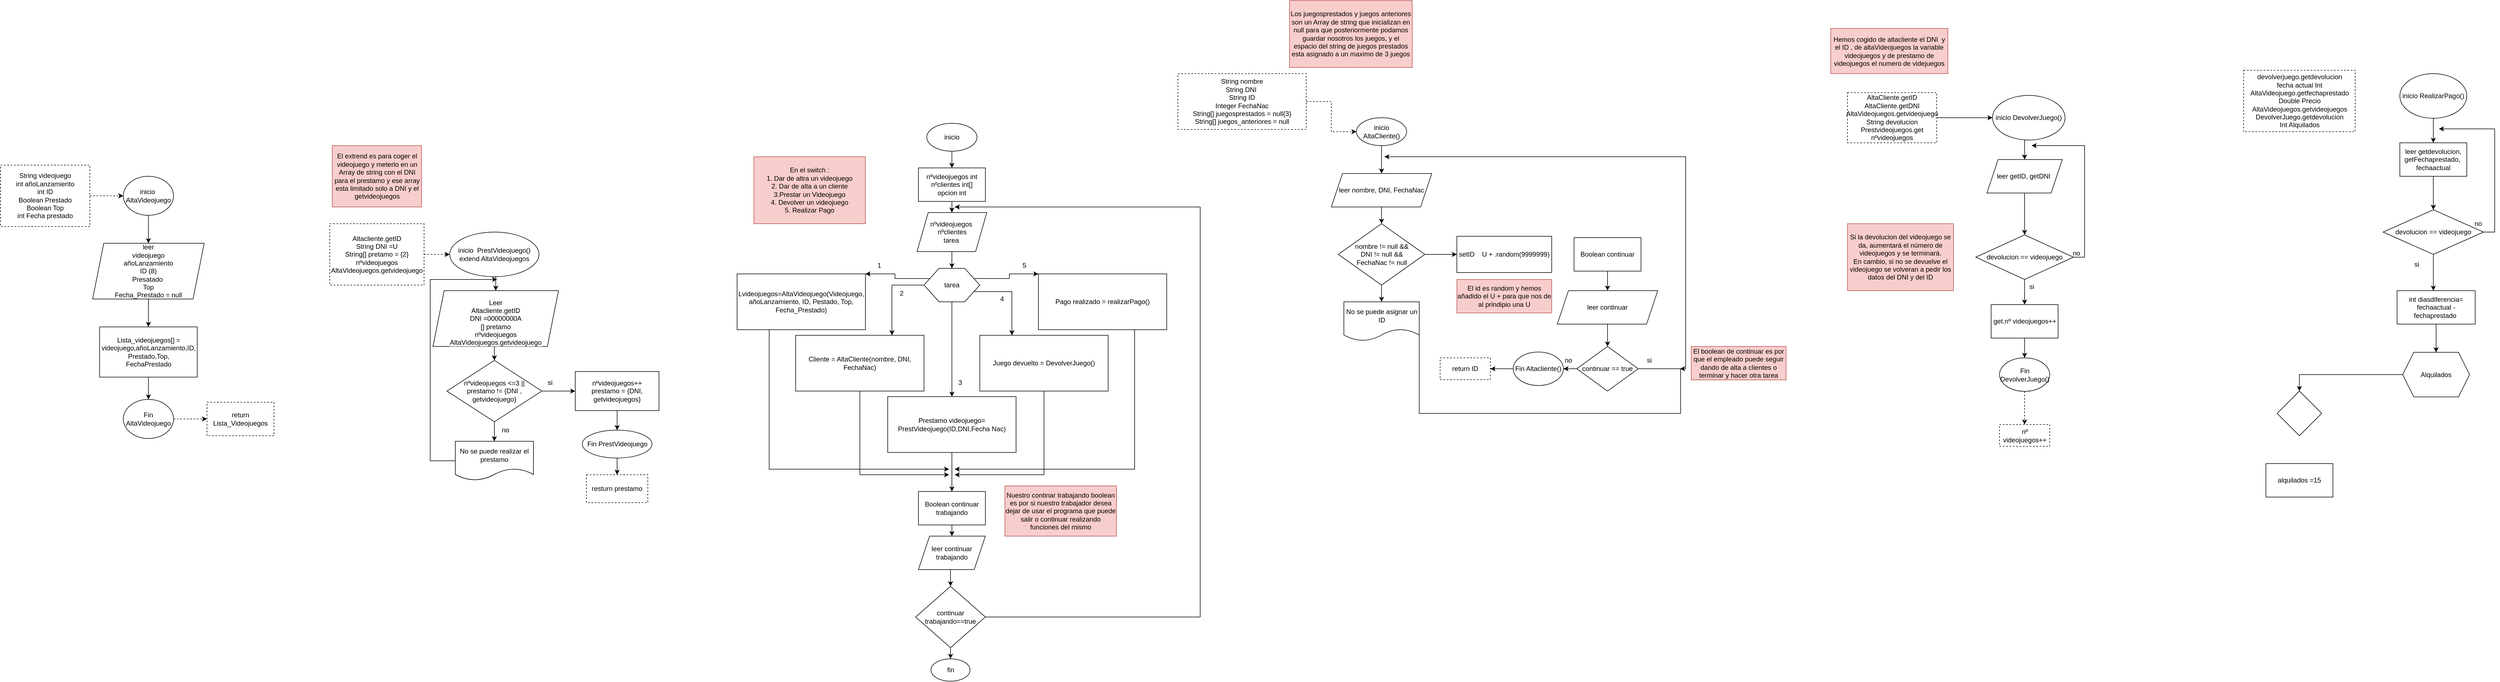 <mxfile version="23.1.0" type="google">
  <diagram name="Página-1" id="rv8WAfZSFGv_sjd6eGLy">
    <mxGraphModel dx="3020" dy="1889" grid="1" gridSize="10" guides="1" tooltips="1" connect="1" arrows="1" fold="1" page="1" pageScale="1" pageWidth="827" pageHeight="1169" math="0" shadow="0">
      <root>
        <mxCell id="0" />
        <mxCell id="1" parent="0" />
        <mxCell id="Q9kYeEHOk0aEM44CPw2g-7" style="edgeStyle=orthogonalEdgeStyle;rounded=0;orthogonalLoop=1;jettySize=auto;html=1;exitX=0.5;exitY=1;exitDx=0;exitDy=0;entryX=0.5;entryY=0;entryDx=0;entryDy=0;" parent="1" source="Q9kYeEHOk0aEM44CPw2g-1" target="Q9kYeEHOk0aEM44CPw2g-2" edge="1">
          <mxGeometry relative="1" as="geometry" />
        </mxCell>
        <mxCell id="Q9kYeEHOk0aEM44CPw2g-1" value="inicio" style="ellipse;whiteSpace=wrap;html=1;" parent="1" vertex="1">
          <mxGeometry x="190" y="110" width="90" height="50" as="geometry" />
        </mxCell>
        <mxCell id="Q9kYeEHOk0aEM44CPw2g-5" style="edgeStyle=orthogonalEdgeStyle;rounded=0;orthogonalLoop=1;jettySize=auto;html=1;exitX=0.5;exitY=1;exitDx=0;exitDy=0;entryX=0.5;entryY=0;entryDx=0;entryDy=0;" parent="1" source="Q9kYeEHOk0aEM44CPw2g-2" target="Q9kYeEHOk0aEM44CPw2g-4" edge="1">
          <mxGeometry relative="1" as="geometry" />
        </mxCell>
        <mxCell id="Q9kYeEHOk0aEM44CPw2g-2" value="nºvideojuegos int&lt;br&gt;nºclientes int[]&lt;br&gt;opcion int" style="rounded=0;whiteSpace=wrap;html=1;" parent="1" vertex="1">
          <mxGeometry x="175" y="190" width="120" height="60" as="geometry" />
        </mxCell>
        <mxCell id="Q9kYeEHOk0aEM44CPw2g-30" style="edgeStyle=orthogonalEdgeStyle;rounded=0;orthogonalLoop=1;jettySize=auto;html=1;exitX=0;exitY=0.5;exitDx=0;exitDy=0;entryX=0.75;entryY=0;entryDx=0;entryDy=0;" parent="1" source="Q9kYeEHOk0aEM44CPw2g-3" target="Q9kYeEHOk0aEM44CPw2g-29" edge="1">
          <mxGeometry relative="1" as="geometry" />
        </mxCell>
        <mxCell id="Q9kYeEHOk0aEM44CPw2g-33" style="edgeStyle=orthogonalEdgeStyle;rounded=0;orthogonalLoop=1;jettySize=auto;html=1;exitX=0.5;exitY=1;exitDx=0;exitDy=0;entryX=0.5;entryY=0;entryDx=0;entryDy=0;" parent="1" source="Q9kYeEHOk0aEM44CPw2g-3" target="Q9kYeEHOk0aEM44CPw2g-32" edge="1">
          <mxGeometry relative="1" as="geometry" />
        </mxCell>
        <mxCell id="Q9kYeEHOk0aEM44CPw2g-37" style="edgeStyle=orthogonalEdgeStyle;rounded=0;orthogonalLoop=1;jettySize=auto;html=1;exitX=0;exitY=0.25;exitDx=0;exitDy=0;entryX=1;entryY=0;entryDx=0;entryDy=0;" parent="1" source="Q9kYeEHOk0aEM44CPw2g-3" target="Q9kYeEHOk0aEM44CPw2g-12" edge="1">
          <mxGeometry relative="1" as="geometry">
            <Array as="points">
              <mxPoint x="133" y="388" />
              <mxPoint x="133" y="380" />
            </Array>
          </mxGeometry>
        </mxCell>
        <mxCell id="Q9kYeEHOk0aEM44CPw2g-39" style="edgeStyle=orthogonalEdgeStyle;rounded=0;orthogonalLoop=1;jettySize=auto;html=1;exitX=1;exitY=0.75;exitDx=0;exitDy=0;entryX=0.25;entryY=0;entryDx=0;entryDy=0;" parent="1" source="Q9kYeEHOk0aEM44CPw2g-3" target="Q9kYeEHOk0aEM44CPw2g-35" edge="1">
          <mxGeometry relative="1" as="geometry">
            <Array as="points">
              <mxPoint x="343" y="412" />
            </Array>
          </mxGeometry>
        </mxCell>
        <mxCell id="Q9kYeEHOk0aEM44CPw2g-41" style="edgeStyle=orthogonalEdgeStyle;rounded=0;orthogonalLoop=1;jettySize=auto;html=1;exitX=1;exitY=0.25;exitDx=0;exitDy=0;entryX=0;entryY=0;entryDx=0;entryDy=0;" parent="1" source="Q9kYeEHOk0aEM44CPw2g-3" target="Q9kYeEHOk0aEM44CPw2g-36" edge="1">
          <mxGeometry relative="1" as="geometry">
            <Array as="points">
              <mxPoint x="338" y="388" />
              <mxPoint x="338" y="380" />
            </Array>
          </mxGeometry>
        </mxCell>
        <mxCell id="Q9kYeEHOk0aEM44CPw2g-3" value="" style="verticalLabelPosition=bottom;verticalAlign=top;html=1;shape=hexagon;perimeter=hexagonPerimeter2;arcSize=6;size=0.27;" parent="1" vertex="1">
          <mxGeometry x="185" y="370" width="100" height="60" as="geometry" />
        </mxCell>
        <mxCell id="Q9kYeEHOk0aEM44CPw2g-6" style="edgeStyle=orthogonalEdgeStyle;rounded=0;orthogonalLoop=1;jettySize=auto;html=1;exitX=0.5;exitY=1;exitDx=0;exitDy=0;entryX=0.5;entryY=0;entryDx=0;entryDy=0;" parent="1" source="Q9kYeEHOk0aEM44CPw2g-4" target="Q9kYeEHOk0aEM44CPw2g-3" edge="1">
          <mxGeometry relative="1" as="geometry" />
        </mxCell>
        <mxCell id="Q9kYeEHOk0aEM44CPw2g-4" value="nºvideojuegos&amp;nbsp;&lt;br style=&quot;border-color: var(--border-color);&quot;&gt;nºclientes &lt;br&gt;tarea&amp;nbsp;" style="shape=parallelogram;perimeter=parallelogramPerimeter;whiteSpace=wrap;html=1;fixedSize=1;" parent="1" vertex="1">
          <mxGeometry x="172.5" y="270" width="125" height="70" as="geometry" />
        </mxCell>
        <mxCell id="Q9kYeEHOk0aEM44CPw2g-8" value="tarea" style="text;html=1;strokeColor=none;fillColor=none;align=center;verticalAlign=middle;whiteSpace=wrap;rounded=0;" parent="1" vertex="1">
          <mxGeometry x="205" y="385" width="60" height="30" as="geometry" />
        </mxCell>
        <mxCell id="Q9kYeEHOk0aEM44CPw2g-15" style="edgeStyle=orthogonalEdgeStyle;rounded=0;orthogonalLoop=1;jettySize=auto;html=1;exitX=1;exitY=0.5;exitDx=0;exitDy=0;entryX=0;entryY=0.5;entryDx=0;entryDy=0;dashed=1;" parent="1" source="Q9kYeEHOk0aEM44CPw2g-11" target="Q9kYeEHOk0aEM44CPw2g-14" edge="1">
          <mxGeometry relative="1" as="geometry" />
        </mxCell>
        <mxCell id="Q9kYeEHOk0aEM44CPw2g-11" value="String videojuego&lt;br&gt;int añoLanzamiento&lt;br&gt;int ID&lt;br&gt;Boolean Prestado&lt;br&gt;Boolean Top&lt;br&gt;int Fecha prestado" style="rounded=0;whiteSpace=wrap;html=1;dashed=1;" parent="1" vertex="1">
          <mxGeometry x="-1470" y="185" width="160" height="110" as="geometry" />
        </mxCell>
        <mxCell id="8OJCh3ywdO_D0KM6nXeU-64" style="edgeStyle=orthogonalEdgeStyle;rounded=0;orthogonalLoop=1;jettySize=auto;html=1;exitX=0.25;exitY=1;exitDx=0;exitDy=0;" edge="1" parent="1" source="Q9kYeEHOk0aEM44CPw2g-12">
          <mxGeometry relative="1" as="geometry">
            <mxPoint x="230" y="730" as="targetPoint" />
            <Array as="points">
              <mxPoint x="-92" y="730" />
            </Array>
          </mxGeometry>
        </mxCell>
        <mxCell id="Q9kYeEHOk0aEM44CPw2g-12" value="Lvideojuegos=AltaVideojuego(Videojuego, añoLanzamiento, ID, Pestado, Top, Fecha_Prestado)" style="rounded=0;whiteSpace=wrap;html=1;" parent="1" vertex="1">
          <mxGeometry x="-150" y="380" width="230" height="100" as="geometry" />
        </mxCell>
        <mxCell id="Q9kYeEHOk0aEM44CPw2g-17" style="edgeStyle=orthogonalEdgeStyle;rounded=0;orthogonalLoop=1;jettySize=auto;html=1;exitX=0.5;exitY=1;exitDx=0;exitDy=0;entryX=0.5;entryY=0;entryDx=0;entryDy=0;" parent="1" source="Q9kYeEHOk0aEM44CPw2g-14" target="Q9kYeEHOk0aEM44CPw2g-16" edge="1">
          <mxGeometry relative="1" as="geometry" />
        </mxCell>
        <mxCell id="Q9kYeEHOk0aEM44CPw2g-14" value="inicio&amp;nbsp; AltaVideojuego" style="ellipse;whiteSpace=wrap;html=1;" parent="1" vertex="1">
          <mxGeometry x="-1250" y="205" width="90" height="70" as="geometry" />
        </mxCell>
        <mxCell id="Q9kYeEHOk0aEM44CPw2g-24" style="edgeStyle=orthogonalEdgeStyle;rounded=0;orthogonalLoop=1;jettySize=auto;html=1;exitX=0.5;exitY=1;exitDx=0;exitDy=0;entryX=0.5;entryY=0;entryDx=0;entryDy=0;" parent="1" source="Q9kYeEHOk0aEM44CPw2g-16" target="Q9kYeEHOk0aEM44CPw2g-23" edge="1">
          <mxGeometry relative="1" as="geometry" />
        </mxCell>
        <mxCell id="Q9kYeEHOk0aEM44CPw2g-16" value="leer&lt;br&gt;videojuego&lt;br style=&quot;border-color: var(--border-color);&quot;&gt;añoLanzamiento&lt;br style=&quot;border-color: var(--border-color);&quot;&gt;ID (8)&lt;br style=&quot;border-color: var(--border-color);&quot;&gt;Presatado&amp;nbsp;&lt;br style=&quot;border-color: var(--border-color);&quot;&gt;Top&lt;br&gt;Fecha_Prestado = null" style="shape=parallelogram;perimeter=parallelogramPerimeter;whiteSpace=wrap;html=1;fixedSize=1;" parent="1" vertex="1">
          <mxGeometry x="-1305" y="325" width="200" height="100" as="geometry" />
        </mxCell>
        <mxCell id="Q9kYeEHOk0aEM44CPw2g-18" value="1" style="text;html=1;strokeColor=none;fillColor=none;align=center;verticalAlign=middle;whiteSpace=wrap;rounded=0;" parent="1" vertex="1">
          <mxGeometry x="90" y="350" width="30" height="30" as="geometry" />
        </mxCell>
        <mxCell id="Q9kYeEHOk0aEM44CPw2g-19" value="En el switch :&lt;br&gt;1. Dar de altra un videojuego&lt;br&gt;2. Dar de alta a un cliente&lt;br&gt;3.Prestar un Videojuego&lt;br&gt;4. Devolver un videojuego&lt;br&gt;5. Realizar Pago" style="text;html=1;strokeColor=#b85450;fillColor=#f8cecc;align=center;verticalAlign=middle;whiteSpace=wrap;rounded=0;" parent="1" vertex="1">
          <mxGeometry x="-120" y="170" width="200" height="120" as="geometry" />
        </mxCell>
        <mxCell id="Q9kYeEHOk0aEM44CPw2g-27" style="edgeStyle=orthogonalEdgeStyle;rounded=0;orthogonalLoop=1;jettySize=auto;html=1;exitX=0.5;exitY=1;exitDx=0;exitDy=0;entryX=0.5;entryY=0;entryDx=0;entryDy=0;" parent="1" source="Q9kYeEHOk0aEM44CPw2g-23" target="Q9kYeEHOk0aEM44CPw2g-26" edge="1">
          <mxGeometry relative="1" as="geometry" />
        </mxCell>
        <mxCell id="Q9kYeEHOk0aEM44CPw2g-23" value="Lista_videojuegos[] = videojuego,añoLanzamiento,ID,&lt;br&gt;Prestado,Top,&lt;br&gt;FechaPrestado" style="rounded=0;whiteSpace=wrap;html=1;" parent="1" vertex="1">
          <mxGeometry x="-1292.5" y="475" width="175" height="90" as="geometry" />
        </mxCell>
        <mxCell id="Q9kYeEHOk0aEM44CPw2g-25" value="return Lista_Videojuegos" style="rounded=0;whiteSpace=wrap;html=1;dashed=1;" parent="1" vertex="1">
          <mxGeometry x="-1100" y="610" width="120" height="60" as="geometry" />
        </mxCell>
        <mxCell id="Q9kYeEHOk0aEM44CPw2g-28" style="edgeStyle=orthogonalEdgeStyle;rounded=0;orthogonalLoop=1;jettySize=auto;html=1;exitX=1;exitY=0.5;exitDx=0;exitDy=0;entryX=0;entryY=0.5;entryDx=0;entryDy=0;dashed=1;" parent="1" source="Q9kYeEHOk0aEM44CPw2g-26" target="Q9kYeEHOk0aEM44CPw2g-25" edge="1">
          <mxGeometry relative="1" as="geometry" />
        </mxCell>
        <mxCell id="Q9kYeEHOk0aEM44CPw2g-26" value="Fin AltaVideojuego" style="ellipse;whiteSpace=wrap;html=1;" parent="1" vertex="1">
          <mxGeometry x="-1250" y="605" width="90" height="70" as="geometry" />
        </mxCell>
        <mxCell id="8OJCh3ywdO_D0KM6nXeU-63" style="edgeStyle=orthogonalEdgeStyle;rounded=0;orthogonalLoop=1;jettySize=auto;html=1;exitX=0.5;exitY=1;exitDx=0;exitDy=0;" edge="1" parent="1" source="Q9kYeEHOk0aEM44CPw2g-29">
          <mxGeometry relative="1" as="geometry">
            <mxPoint x="230" y="740" as="targetPoint" />
            <Array as="points">
              <mxPoint x="70" y="740" />
            </Array>
          </mxGeometry>
        </mxCell>
        <mxCell id="Q9kYeEHOk0aEM44CPw2g-29" value="Cliente = AltaCliente(nombre, DNI, FechaNac)" style="rounded=0;whiteSpace=wrap;html=1;" parent="1" vertex="1">
          <mxGeometry x="-45" y="490" width="230" height="100" as="geometry" />
        </mxCell>
        <mxCell id="Q9kYeEHOk0aEM44CPw2g-31" value="2" style="text;html=1;strokeColor=none;fillColor=none;align=center;verticalAlign=middle;whiteSpace=wrap;rounded=0;" parent="1" vertex="1">
          <mxGeometry x="130" y="400" width="30" height="30" as="geometry" />
        </mxCell>
        <mxCell id="8OJCh3ywdO_D0KM6nXeU-60" style="edgeStyle=orthogonalEdgeStyle;rounded=0;orthogonalLoop=1;jettySize=auto;html=1;exitX=0.5;exitY=1;exitDx=0;exitDy=0;entryX=0.5;entryY=0;entryDx=0;entryDy=0;" edge="1" parent="1" source="Q9kYeEHOk0aEM44CPw2g-32" target="8OJCh3ywdO_D0KM6nXeU-55">
          <mxGeometry relative="1" as="geometry" />
        </mxCell>
        <mxCell id="Q9kYeEHOk0aEM44CPw2g-32" value="Prestamo videojuego= PrestVideojuego(ID,DNI,Fecha Nac)" style="rounded=0;whiteSpace=wrap;html=1;" parent="1" vertex="1">
          <mxGeometry x="120" y="600" width="230" height="100" as="geometry" />
        </mxCell>
        <mxCell id="Q9kYeEHOk0aEM44CPw2g-34" value="3" style="text;html=1;strokeColor=none;fillColor=none;align=center;verticalAlign=middle;whiteSpace=wrap;rounded=0;" parent="1" vertex="1">
          <mxGeometry x="235" y="560" width="30" height="30" as="geometry" />
        </mxCell>
        <mxCell id="8OJCh3ywdO_D0KM6nXeU-66" style="edgeStyle=orthogonalEdgeStyle;rounded=0;orthogonalLoop=1;jettySize=auto;html=1;exitX=0.5;exitY=1;exitDx=0;exitDy=0;" edge="1" parent="1" source="Q9kYeEHOk0aEM44CPw2g-35">
          <mxGeometry relative="1" as="geometry">
            <mxPoint x="240" y="740" as="targetPoint" />
            <Array as="points">
              <mxPoint x="400" y="740" />
            </Array>
          </mxGeometry>
        </mxCell>
        <mxCell id="Q9kYeEHOk0aEM44CPw2g-35" value="Juego devuelto = DevolverJuego()" style="rounded=0;whiteSpace=wrap;html=1;" parent="1" vertex="1">
          <mxGeometry x="285" y="490" width="230" height="100" as="geometry" />
        </mxCell>
        <mxCell id="8OJCh3ywdO_D0KM6nXeU-65" style="edgeStyle=orthogonalEdgeStyle;rounded=0;orthogonalLoop=1;jettySize=auto;html=1;exitX=0.75;exitY=1;exitDx=0;exitDy=0;" edge="1" parent="1" source="Q9kYeEHOk0aEM44CPw2g-36">
          <mxGeometry relative="1" as="geometry">
            <mxPoint x="240" y="730" as="targetPoint" />
            <Array as="points">
              <mxPoint x="562" y="730" />
            </Array>
          </mxGeometry>
        </mxCell>
        <mxCell id="Q9kYeEHOk0aEM44CPw2g-36" value="Pago realizado = realizarPago()" style="rounded=0;whiteSpace=wrap;html=1;" parent="1" vertex="1">
          <mxGeometry x="390" y="380" width="230" height="100" as="geometry" />
        </mxCell>
        <mxCell id="Q9kYeEHOk0aEM44CPw2g-42" value="4" style="text;html=1;strokeColor=none;fillColor=none;align=center;verticalAlign=middle;whiteSpace=wrap;rounded=0;" parent="1" vertex="1">
          <mxGeometry x="310" y="410" width="30" height="30" as="geometry" />
        </mxCell>
        <mxCell id="Q9kYeEHOk0aEM44CPw2g-43" value="5" style="text;html=1;strokeColor=none;fillColor=none;align=center;verticalAlign=middle;whiteSpace=wrap;rounded=0;" parent="1" vertex="1">
          <mxGeometry x="350" y="350" width="30" height="30" as="geometry" />
        </mxCell>
        <mxCell id="vpwi1bl_1gbj8UZYAB11-1" style="edgeStyle=orthogonalEdgeStyle;rounded=0;orthogonalLoop=1;jettySize=auto;html=1;exitX=0.5;exitY=1;exitDx=0;exitDy=0;" edge="1" parent="1" source="Q9kYeEHOk0aEM44CPw2g-44" target="IwrYOwvylSbVF4R02wjg-7">
          <mxGeometry relative="1" as="geometry" />
        </mxCell>
        <mxCell id="Q9kYeEHOk0aEM44CPw2g-44" value="inicio&lt;br&gt;AltaCliente()" style="ellipse;whiteSpace=wrap;html=1;strokeColor=default;" parent="1" vertex="1">
          <mxGeometry x="960" y="100" width="90" height="50" as="geometry" />
        </mxCell>
        <mxCell id="Q9kYeEHOk0aEM44CPw2g-48" style="edgeStyle=orthogonalEdgeStyle;rounded=0;orthogonalLoop=1;jettySize=auto;html=1;exitX=1;exitY=0.5;exitDx=0;exitDy=0;entryX=0;entryY=0.5;entryDx=0;entryDy=0;dashed=1;" parent="1" source="Q9kYeEHOk0aEM44CPw2g-45" target="Q9kYeEHOk0aEM44CPw2g-44" edge="1">
          <mxGeometry relative="1" as="geometry" />
        </mxCell>
        <mxCell id="Q9kYeEHOk0aEM44CPw2g-45" value="String nombre&lt;br&gt;String DNI&amp;nbsp;&lt;br&gt;String ID&lt;br&gt;Integer FechaNac&lt;br&gt;String[] juegosprestados = null{3}&lt;br&gt;String[] juegos_anteriores = null" style="rounded=0;whiteSpace=wrap;html=1;dashed=1;" vertex="1" parent="1">
          <mxGeometry x="640" y="21" width="230" height="100" as="geometry" />
        </mxCell>
        <mxCell id="IwrYOwvylSbVF4R02wjg-6" style="edgeStyle=orthogonalEdgeStyle;rounded=0;orthogonalLoop=1;jettySize=auto;html=1;exitX=0.25;exitY=1;exitDx=0;exitDy=0;entryX=0.5;entryY=0;entryDx=0;entryDy=0;" parent="1" source="IwrYOwvylSbVF4R02wjg-7" edge="1">
          <mxGeometry relative="1" as="geometry">
            <Array as="points">
              <mxPoint x="1010" y="230" />
              <mxPoint x="1010" y="280" />
              <mxPoint x="870" y="280" />
            </Array>
          </mxGeometry>
        </mxCell>
        <mxCell id="8OJCh3ywdO_D0KM6nXeU-18" style="edgeStyle=orthogonalEdgeStyle;rounded=0;orthogonalLoop=1;jettySize=auto;html=1;exitX=0.5;exitY=1;exitDx=0;exitDy=0;entryX=0.5;entryY=0;entryDx=0;entryDy=0;" edge="1" parent="1" source="IwrYOwvylSbVF4R02wjg-7" target="8OJCh3ywdO_D0KM6nXeU-17">
          <mxGeometry relative="1" as="geometry" />
        </mxCell>
        <mxCell id="IwrYOwvylSbVF4R02wjg-7" value="leer nombre, DNI, FechaNac" style="shape=parallelogram;perimeter=parallelogramPerimeter;whiteSpace=wrap;html=1;fixedSize=1;" parent="1" vertex="1">
          <mxGeometry x="915" y="200" width="180" height="60" as="geometry" />
        </mxCell>
        <mxCell id="8OJCh3ywdO_D0KM6nXeU-13" style="edgeStyle=orthogonalEdgeStyle;rounded=0;orthogonalLoop=1;jettySize=auto;html=1;exitX=0.5;exitY=1;exitDx=0;exitDy=0;entryX=0.5;entryY=0;entryDx=0;entryDy=0;" edge="1" parent="1" source="8OJCh3ywdO_D0KM6nXeU-1" target="8OJCh3ywdO_D0KM6nXeU-11">
          <mxGeometry relative="1" as="geometry" />
        </mxCell>
        <mxCell id="8OJCh3ywdO_D0KM6nXeU-1" value="inicio&amp;nbsp; PrestVideojuego()&lt;br&gt;extend AltaVideojuegos" style="ellipse;whiteSpace=wrap;html=1;" vertex="1" parent="1">
          <mxGeometry x="-665" y="305" width="160" height="80" as="geometry" />
        </mxCell>
        <mxCell id="8OJCh3ywdO_D0KM6nXeU-3" style="edgeStyle=orthogonalEdgeStyle;rounded=0;orthogonalLoop=1;jettySize=auto;html=1;exitX=1;exitY=0.5;exitDx=0;exitDy=0;entryX=0;entryY=0.5;entryDx=0;entryDy=0;dashed=1;" edge="1" parent="1" source="8OJCh3ywdO_D0KM6nXeU-2" target="8OJCh3ywdO_D0KM6nXeU-1">
          <mxGeometry relative="1" as="geometry" />
        </mxCell>
        <mxCell id="8OJCh3ywdO_D0KM6nXeU-2" value="Altacliente.getID&lt;br&gt;String DNI =U&lt;br&gt;String[] pretamo = {2}&lt;br&gt;nºvideojuegos&lt;br&gt;AltaVideojuegos.getvideojuego" style="rounded=0;whiteSpace=wrap;html=1;dashed=1;" vertex="1" parent="1">
          <mxGeometry x="-880" y="290" width="169" height="110" as="geometry" />
        </mxCell>
        <mxCell id="8OJCh3ywdO_D0KM6nXeU-7" style="edgeStyle=orthogonalEdgeStyle;rounded=0;orthogonalLoop=1;jettySize=auto;html=1;exitX=1;exitY=0.5;exitDx=0;exitDy=0;entryX=0;entryY=0.5;entryDx=0;entryDy=0;" edge="1" parent="1" source="8OJCh3ywdO_D0KM6nXeU-4" target="8OJCh3ywdO_D0KM6nXeU-6">
          <mxGeometry relative="1" as="geometry" />
        </mxCell>
        <mxCell id="8OJCh3ywdO_D0KM6nXeU-9" style="edgeStyle=orthogonalEdgeStyle;rounded=0;orthogonalLoop=1;jettySize=auto;html=1;exitX=0.5;exitY=1;exitDx=0;exitDy=0;entryX=0.5;entryY=0;entryDx=0;entryDy=0;" edge="1" parent="1" source="8OJCh3ywdO_D0KM6nXeU-4" target="8OJCh3ywdO_D0KM6nXeU-8">
          <mxGeometry relative="1" as="geometry" />
        </mxCell>
        <mxCell id="8OJCh3ywdO_D0KM6nXeU-4" value="nºvideojuegos &amp;lt;=3 ||&lt;br&gt;prestamo != {DNI , getvideojuego}" style="rhombus;whiteSpace=wrap;html=1;" vertex="1" parent="1">
          <mxGeometry x="-670" y="535" width="170" height="110" as="geometry" />
        </mxCell>
        <mxCell id="8OJCh3ywdO_D0KM6nXeU-43" style="edgeStyle=orthogonalEdgeStyle;rounded=0;orthogonalLoop=1;jettySize=auto;html=1;exitX=0.5;exitY=1;exitDx=0;exitDy=0;entryX=0.5;entryY=0;entryDx=0;entryDy=0;" edge="1" parent="1" source="8OJCh3ywdO_D0KM6nXeU-6" target="8OJCh3ywdO_D0KM6nXeU-16">
          <mxGeometry relative="1" as="geometry" />
        </mxCell>
        <mxCell id="8OJCh3ywdO_D0KM6nXeU-6" value="nºvideojuegos++&lt;br&gt;prestamo = {DNI, getvideojuegos}" style="rounded=0;whiteSpace=wrap;html=1;" vertex="1" parent="1">
          <mxGeometry x="-440" y="555" width="150" height="70" as="geometry" />
        </mxCell>
        <mxCell id="8OJCh3ywdO_D0KM6nXeU-44" style="edgeStyle=orthogonalEdgeStyle;rounded=0;orthogonalLoop=1;jettySize=auto;html=1;exitX=0;exitY=0.5;exitDx=0;exitDy=0;" edge="1" parent="1" source="8OJCh3ywdO_D0KM6nXeU-8">
          <mxGeometry relative="1" as="geometry">
            <mxPoint x="-580" y="390" as="targetPoint" />
            <Array as="points">
              <mxPoint x="-700" y="715" />
              <mxPoint x="-700" y="390" />
            </Array>
          </mxGeometry>
        </mxCell>
        <mxCell id="8OJCh3ywdO_D0KM6nXeU-8" value="No se puede realizar el prestamo" style="shape=document;whiteSpace=wrap;html=1;boundedLbl=1;" vertex="1" parent="1">
          <mxGeometry x="-655" y="680" width="140" height="70" as="geometry" />
        </mxCell>
        <mxCell id="8OJCh3ywdO_D0KM6nXeU-14" style="edgeStyle=orthogonalEdgeStyle;rounded=0;orthogonalLoop=1;jettySize=auto;html=1;exitX=0.5;exitY=1;exitDx=0;exitDy=0;entryX=0.5;entryY=0;entryDx=0;entryDy=0;" edge="1" parent="1" source="8OJCh3ywdO_D0KM6nXeU-11" target="8OJCh3ywdO_D0KM6nXeU-4">
          <mxGeometry relative="1" as="geometry" />
        </mxCell>
        <mxCell id="8OJCh3ywdO_D0KM6nXeU-11" value="&lt;br&gt;&lt;span style=&quot;color: rgb(0, 0, 0); font-family: Helvetica; font-size: 12px; font-style: normal; font-variant-ligatures: normal; font-variant-caps: normal; font-weight: 400; letter-spacing: normal; orphans: 2; text-align: center; text-indent: 0px; text-transform: none; widows: 2; word-spacing: 0px; -webkit-text-stroke-width: 0px; background-color: rgb(251, 251, 251); text-decoration-thickness: initial; text-decoration-style: initial; text-decoration-color: initial; float: none; display: inline !important;&quot;&gt;Leer&lt;br&gt;Altacliente.getID&lt;/span&gt;&lt;br style=&quot;border-color: var(--border-color); color: rgb(0, 0, 0); font-family: Helvetica; font-size: 12px; font-style: normal; font-variant-ligatures: normal; font-variant-caps: normal; font-weight: 400; letter-spacing: normal; orphans: 2; text-align: center; text-indent: 0px; text-transform: none; widows: 2; word-spacing: 0px; -webkit-text-stroke-width: 0px; background-color: rgb(251, 251, 251); text-decoration-thickness: initial; text-decoration-style: initial; text-decoration-color: initial;&quot;&gt;&lt;span style=&quot;color: rgb(0, 0, 0); font-family: Helvetica; font-size: 12px; font-style: normal; font-variant-ligatures: normal; font-variant-caps: normal; font-weight: 400; letter-spacing: normal; orphans: 2; text-align: center; text-indent: 0px; text-transform: none; widows: 2; word-spacing: 0px; -webkit-text-stroke-width: 0px; background-color: rgb(251, 251, 251); text-decoration-thickness: initial; text-decoration-style: initial; text-decoration-color: initial; float: none; display: inline !important;&quot;&gt;DNI =00000000A&lt;/span&gt;&lt;br style=&quot;border-color: var(--border-color); color: rgb(0, 0, 0); font-family: Helvetica; font-size: 12px; font-style: normal; font-variant-ligatures: normal; font-variant-caps: normal; font-weight: 400; letter-spacing: normal; orphans: 2; text-align: center; text-indent: 0px; text-transform: none; widows: 2; word-spacing: 0px; -webkit-text-stroke-width: 0px; background-color: rgb(251, 251, 251); text-decoration-thickness: initial; text-decoration-style: initial; text-decoration-color: initial;&quot;&gt;&lt;span style=&quot;color: rgb(0, 0, 0); font-family: Helvetica; font-size: 12px; font-style: normal; font-variant-ligatures: normal; font-variant-caps: normal; font-weight: 400; letter-spacing: normal; orphans: 2; text-align: center; text-indent: 0px; text-transform: none; widows: 2; word-spacing: 0px; -webkit-text-stroke-width: 0px; background-color: rgb(251, 251, 251); text-decoration-thickness: initial; text-decoration-style: initial; text-decoration-color: initial; float: none; display: inline !important;&quot;&gt;[] pretamo&lt;/span&gt;&lt;br style=&quot;border-color: var(--border-color); color: rgb(0, 0, 0); font-family: Helvetica; font-size: 12px; font-style: normal; font-variant-ligatures: normal; font-variant-caps: normal; font-weight: 400; letter-spacing: normal; orphans: 2; text-align: center; text-indent: 0px; text-transform: none; widows: 2; word-spacing: 0px; -webkit-text-stroke-width: 0px; background-color: rgb(251, 251, 251); text-decoration-thickness: initial; text-decoration-style: initial; text-decoration-color: initial;&quot;&gt;&lt;span style=&quot;color: rgb(0, 0, 0); font-family: Helvetica; font-size: 12px; font-style: normal; font-variant-ligatures: normal; font-variant-caps: normal; font-weight: 400; letter-spacing: normal; orphans: 2; text-align: center; text-indent: 0px; text-transform: none; widows: 2; word-spacing: 0px; -webkit-text-stroke-width: 0px; background-color: rgb(251, 251, 251); text-decoration-thickness: initial; text-decoration-style: initial; text-decoration-color: initial; float: none; display: inline !important;&quot;&gt;nºvideojuegos&lt;/span&gt;&lt;br style=&quot;border-color: var(--border-color); color: rgb(0, 0, 0); font-family: Helvetica; font-size: 12px; font-style: normal; font-variant-ligatures: normal; font-variant-caps: normal; font-weight: 400; letter-spacing: normal; orphans: 2; text-align: center; text-indent: 0px; text-transform: none; widows: 2; word-spacing: 0px; -webkit-text-stroke-width: 0px; background-color: rgb(251, 251, 251); text-decoration-thickness: initial; text-decoration-style: initial; text-decoration-color: initial;&quot;&gt;&lt;span style=&quot;color: rgb(0, 0, 0); font-family: Helvetica; font-size: 12px; font-style: normal; font-variant-ligatures: normal; font-variant-caps: normal; font-weight: 400; letter-spacing: normal; orphans: 2; text-align: center; text-indent: 0px; text-transform: none; widows: 2; word-spacing: 0px; -webkit-text-stroke-width: 0px; background-color: rgb(251, 251, 251); text-decoration-thickness: initial; text-decoration-style: initial; text-decoration-color: initial; float: none; display: inline !important;&quot;&gt;AltaVideojuegos.getvideojuego&lt;/span&gt;" style="shape=parallelogram;perimeter=parallelogramPerimeter;whiteSpace=wrap;html=1;fixedSize=1;" vertex="1" parent="1">
          <mxGeometry x="-695" y="410" width="225" height="100" as="geometry" />
        </mxCell>
        <mxCell id="8OJCh3ywdO_D0KM6nXeU-15" value="El extrend es para coger el videojuego y meterlo en un Array de string con el DNI para el prestamo y ese array esta limitado solo a DNI y el getvideojuegos" style="text;html=1;strokeColor=#b85450;fillColor=#f8cecc;align=center;verticalAlign=middle;whiteSpace=wrap;rounded=0;" vertex="1" parent="1">
          <mxGeometry x="-875.5" y="150" width="160" height="110" as="geometry" />
        </mxCell>
        <mxCell id="8OJCh3ywdO_D0KM6nXeU-46" style="edgeStyle=orthogonalEdgeStyle;rounded=0;orthogonalLoop=1;jettySize=auto;html=1;exitX=0.5;exitY=1;exitDx=0;exitDy=0;entryX=0.5;entryY=0;entryDx=0;entryDy=0;" edge="1" parent="1" source="8OJCh3ywdO_D0KM6nXeU-16" target="8OJCh3ywdO_D0KM6nXeU-45">
          <mxGeometry relative="1" as="geometry" />
        </mxCell>
        <mxCell id="8OJCh3ywdO_D0KM6nXeU-16" value="Fin PrestVideojuego" style="ellipse;whiteSpace=wrap;html=1;" vertex="1" parent="1">
          <mxGeometry x="-427.5" y="660" width="125" height="50" as="geometry" />
        </mxCell>
        <mxCell id="8OJCh3ywdO_D0KM6nXeU-21" style="edgeStyle=orthogonalEdgeStyle;rounded=0;orthogonalLoop=1;jettySize=auto;html=1;exitX=1;exitY=0.5;exitDx=0;exitDy=0;entryX=0;entryY=0.5;entryDx=0;entryDy=0;" edge="1" parent="1" source="8OJCh3ywdO_D0KM6nXeU-17" target="8OJCh3ywdO_D0KM6nXeU-19">
          <mxGeometry relative="1" as="geometry" />
        </mxCell>
        <mxCell id="8OJCh3ywdO_D0KM6nXeU-24" style="edgeStyle=orthogonalEdgeStyle;rounded=0;orthogonalLoop=1;jettySize=auto;html=1;exitX=0.5;exitY=1;exitDx=0;exitDy=0;entryX=0.5;entryY=0;entryDx=0;entryDy=0;" edge="1" parent="1" source="8OJCh3ywdO_D0KM6nXeU-17" target="8OJCh3ywdO_D0KM6nXeU-23">
          <mxGeometry relative="1" as="geometry" />
        </mxCell>
        <mxCell id="8OJCh3ywdO_D0KM6nXeU-17" value="nombre != null &amp;amp;&amp;amp; &lt;br&gt;DNI != null &amp;amp;&amp;amp; &lt;br&gt;FechaNac != null" style="rhombus;whiteSpace=wrap;html=1;" vertex="1" parent="1">
          <mxGeometry x="927.5" y="290" width="155" height="110" as="geometry" />
        </mxCell>
        <mxCell id="8OJCh3ywdO_D0KM6nXeU-19" value="setID&amp;nbsp; &amp;nbsp; U + .random(9999999)" style="rounded=0;whiteSpace=wrap;html=1;" vertex="1" parent="1">
          <mxGeometry x="1140" y="312.5" width="170" height="65" as="geometry" />
        </mxCell>
        <mxCell id="8OJCh3ywdO_D0KM6nXeU-20" value="El id es random y hemos añadido el U + para que nos de al prindipio una U" style="text;html=1;strokeColor=#b85450;fillColor=#f8cecc;align=center;verticalAlign=middle;whiteSpace=wrap;rounded=0;" vertex="1" parent="1">
          <mxGeometry x="1140" y="390" width="170" height="60" as="geometry" />
        </mxCell>
        <mxCell id="8OJCh3ywdO_D0KM6nXeU-40" style="edgeStyle=orthogonalEdgeStyle;rounded=0;orthogonalLoop=1;jettySize=auto;html=1;exitX=1;exitY=0.75;exitDx=0;exitDy=0;" edge="1" parent="1" source="8OJCh3ywdO_D0KM6nXeU-23">
          <mxGeometry relative="1" as="geometry">
            <mxPoint x="1540" y="550" as="targetPoint" />
            <Array as="points">
              <mxPoint x="1073" y="630" />
              <mxPoint x="1541" y="630" />
            </Array>
          </mxGeometry>
        </mxCell>
        <mxCell id="8OJCh3ywdO_D0KM6nXeU-23" value="No se puede asignar un ID" style="shape=document;whiteSpace=wrap;html=1;boundedLbl=1;" vertex="1" parent="1">
          <mxGeometry x="937.5" y="430" width="135" height="70" as="geometry" />
        </mxCell>
        <mxCell id="8OJCh3ywdO_D0KM6nXeU-25" value="Los juegosprestados y juegos anteriores son un Array de string que inicializan en null para que posteriormente podamos guardar nosotros los juegos, y el espacio del string de juegos prestados esta asignado a un maximo de 3 juegos" style="text;html=1;strokeColor=#b85450;fillColor=#f8cecc;align=center;verticalAlign=middle;whiteSpace=wrap;rounded=0;" vertex="1" parent="1">
          <mxGeometry x="840" y="-110" width="220" height="120" as="geometry" />
        </mxCell>
        <mxCell id="8OJCh3ywdO_D0KM6nXeU-35" style="edgeStyle=orthogonalEdgeStyle;rounded=0;orthogonalLoop=1;jettySize=auto;html=1;exitX=1;exitY=0.5;exitDx=0;exitDy=0;" edge="1" parent="1" source="8OJCh3ywdO_D0KM6nXeU-30">
          <mxGeometry relative="1" as="geometry">
            <mxPoint x="1010" y="170" as="targetPoint" />
            <Array as="points">
              <mxPoint x="1550" y="550" />
              <mxPoint x="1550" y="170" />
            </Array>
          </mxGeometry>
        </mxCell>
        <mxCell id="8OJCh3ywdO_D0KM6nXeU-37" style="edgeStyle=orthogonalEdgeStyle;rounded=0;orthogonalLoop=1;jettySize=auto;html=1;exitX=0;exitY=0.5;exitDx=0;exitDy=0;entryX=1;entryY=0.5;entryDx=0;entryDy=0;" edge="1" parent="1" source="8OJCh3ywdO_D0KM6nXeU-30" target="8OJCh3ywdO_D0KM6nXeU-36">
          <mxGeometry relative="1" as="geometry" />
        </mxCell>
        <mxCell id="8OJCh3ywdO_D0KM6nXeU-30" value="continuar == true" style="rhombus;whiteSpace=wrap;html=1;" vertex="1" parent="1">
          <mxGeometry x="1355" y="510" width="110" height="80" as="geometry" />
        </mxCell>
        <mxCell id="8OJCh3ywdO_D0KM6nXeU-33" style="edgeStyle=orthogonalEdgeStyle;rounded=0;orthogonalLoop=1;jettySize=auto;html=1;exitX=0.5;exitY=1;exitDx=0;exitDy=0;entryX=0.5;entryY=0;entryDx=0;entryDy=0;" edge="1" parent="1" source="8OJCh3ywdO_D0KM6nXeU-31" target="8OJCh3ywdO_D0KM6nXeU-32">
          <mxGeometry relative="1" as="geometry" />
        </mxCell>
        <mxCell id="8OJCh3ywdO_D0KM6nXeU-31" value="Boolean continuar" style="rounded=0;whiteSpace=wrap;html=1;" vertex="1" parent="1">
          <mxGeometry x="1350" y="315" width="120" height="60" as="geometry" />
        </mxCell>
        <mxCell id="8OJCh3ywdO_D0KM6nXeU-34" style="edgeStyle=orthogonalEdgeStyle;rounded=0;orthogonalLoop=1;jettySize=auto;html=1;exitX=0.5;exitY=1;exitDx=0;exitDy=0;entryX=0.5;entryY=0;entryDx=0;entryDy=0;" edge="1" parent="1" source="8OJCh3ywdO_D0KM6nXeU-32" target="8OJCh3ywdO_D0KM6nXeU-30">
          <mxGeometry relative="1" as="geometry" />
        </mxCell>
        <mxCell id="8OJCh3ywdO_D0KM6nXeU-32" value="leer continuar" style="shape=parallelogram;perimeter=parallelogramPerimeter;whiteSpace=wrap;html=1;fixedSize=1;" vertex="1" parent="1">
          <mxGeometry x="1320" y="410" width="180" height="60" as="geometry" />
        </mxCell>
        <mxCell id="8OJCh3ywdO_D0KM6nXeU-39" style="edgeStyle=orthogonalEdgeStyle;rounded=0;orthogonalLoop=1;jettySize=auto;html=1;exitX=0;exitY=0.5;exitDx=0;exitDy=0;entryX=1;entryY=0.5;entryDx=0;entryDy=0;" edge="1" parent="1" source="8OJCh3ywdO_D0KM6nXeU-36" target="8OJCh3ywdO_D0KM6nXeU-38">
          <mxGeometry relative="1" as="geometry" />
        </mxCell>
        <mxCell id="8OJCh3ywdO_D0KM6nXeU-36" value="Fin Altacliente()" style="ellipse;whiteSpace=wrap;html=1;" vertex="1" parent="1">
          <mxGeometry x="1241" y="520" width="90" height="60" as="geometry" />
        </mxCell>
        <mxCell id="8OJCh3ywdO_D0KM6nXeU-38" value="return ID" style="rounded=0;whiteSpace=wrap;html=1;dashed=1;" vertex="1" parent="1">
          <mxGeometry x="1110" y="530.5" width="90" height="39" as="geometry" />
        </mxCell>
        <mxCell id="8OJCh3ywdO_D0KM6nXeU-41" value="El boolean de continuar es por que el empleado puede seguir dando de alta a clientes o terminar y hacer otra tarea" style="text;html=1;strokeColor=#b85450;fillColor=#f8cecc;align=center;verticalAlign=middle;whiteSpace=wrap;rounded=0;" vertex="1" parent="1">
          <mxGeometry x="1560" y="510" width="170" height="60" as="geometry" />
        </mxCell>
        <mxCell id="vpwi1bl_1gbj8UZYAB11-7" style="edgeStyle=orthogonalEdgeStyle;rounded=0;orthogonalLoop=1;jettySize=auto;html=1;exitX=0.5;exitY=1;exitDx=0;exitDy=0;entryX=0.5;entryY=0;entryDx=0;entryDy=0;" edge="1" parent="1" source="vpwi1bl_1gbj8UZYAB11-5" target="vpwi1bl_1gbj8UZYAB11-6">
          <mxGeometry relative="1" as="geometry" />
        </mxCell>
        <mxCell id="vpwi1bl_1gbj8UZYAB11-5" value="inicio DevolverJuego()" style="ellipse;whiteSpace=wrap;html=1;" vertex="1" parent="1">
          <mxGeometry x="2100" y="60" width="130" height="80" as="geometry" />
        </mxCell>
        <mxCell id="8OJCh3ywdO_D0KM6nXeU-45" value="resturn prestamo" style="rounded=0;whiteSpace=wrap;html=1;dashed=1;" vertex="1" parent="1">
          <mxGeometry x="-420" y="740" width="110" height="50" as="geometry" />
        </mxCell>
        <mxCell id="vpwi1bl_1gbj8UZYAB11-9" style="edgeStyle=orthogonalEdgeStyle;rounded=0;orthogonalLoop=1;jettySize=auto;html=1;exitX=0.5;exitY=1;exitDx=0;exitDy=0;entryX=0.5;entryY=0;entryDx=0;entryDy=0;" edge="1" parent="1" source="vpwi1bl_1gbj8UZYAB11-6" target="vpwi1bl_1gbj8UZYAB11-8">
          <mxGeometry relative="1" as="geometry" />
        </mxCell>
        <mxCell id="vpwi1bl_1gbj8UZYAB11-6" value="leer getID, getDNI&amp;nbsp;" style="shape=parallelogram;perimeter=parallelogramPerimeter;whiteSpace=wrap;html=1;fixedSize=1;" vertex="1" parent="1">
          <mxGeometry x="2090" y="175" width="135" height="60" as="geometry" />
        </mxCell>
        <mxCell id="vpwi1bl_1gbj8UZYAB11-16" style="edgeStyle=orthogonalEdgeStyle;rounded=0;orthogonalLoop=1;jettySize=auto;html=1;exitX=0.5;exitY=1;exitDx=0;exitDy=0;entryX=0.5;entryY=0;entryDx=0;entryDy=0;" edge="1" parent="1" source="vpwi1bl_1gbj8UZYAB11-8" target="vpwi1bl_1gbj8UZYAB11-13">
          <mxGeometry relative="1" as="geometry" />
        </mxCell>
        <mxCell id="vpwi1bl_1gbj8UZYAB11-18" style="edgeStyle=orthogonalEdgeStyle;rounded=0;orthogonalLoop=1;jettySize=auto;html=1;exitX=1;exitY=0.5;exitDx=0;exitDy=0;" edge="1" parent="1" source="vpwi1bl_1gbj8UZYAB11-8">
          <mxGeometry relative="1" as="geometry">
            <mxPoint x="2170" y="150" as="targetPoint" />
            <Array as="points">
              <mxPoint x="2265" y="350" />
              <mxPoint x="2265" y="150" />
            </Array>
          </mxGeometry>
        </mxCell>
        <mxCell id="vpwi1bl_1gbj8UZYAB11-8" value="devolucion == videojuego" style="rhombus;whiteSpace=wrap;html=1;" vertex="1" parent="1">
          <mxGeometry x="2070" y="310" width="175" height="80" as="geometry" />
        </mxCell>
        <mxCell id="vpwi1bl_1gbj8UZYAB11-11" style="edgeStyle=orthogonalEdgeStyle;rounded=0;orthogonalLoop=1;jettySize=auto;html=1;exitX=1;exitY=0.5;exitDx=0;exitDy=0;entryX=0;entryY=0.5;entryDx=0;entryDy=0;" edge="1" parent="1" source="vpwi1bl_1gbj8UZYAB11-10" target="vpwi1bl_1gbj8UZYAB11-5">
          <mxGeometry relative="1" as="geometry" />
        </mxCell>
        <mxCell id="vpwi1bl_1gbj8UZYAB11-10" value="AltaCliente.getID&lt;br&gt;AltaCliente.getDNI&lt;br&gt;AltaVideojuegos.getvideojuego&lt;br&gt;String devolucion&lt;br&gt;Prestvideojuegos.get nºvideojuegos" style="rounded=0;whiteSpace=wrap;html=1;dashed=1;" vertex="1" parent="1">
          <mxGeometry x="1840" y="55" width="160" height="90" as="geometry" />
        </mxCell>
        <mxCell id="8OJCh3ywdO_D0KM6nXeU-49" value="si" style="text;html=1;strokeColor=none;fillColor=none;align=center;verticalAlign=middle;whiteSpace=wrap;rounded=0;" vertex="1" parent="1">
          <mxGeometry x="1470" y="520" width="30" height="30" as="geometry" />
        </mxCell>
        <mxCell id="8OJCh3ywdO_D0KM6nXeU-50" value="no" style="text;html=1;strokeColor=none;fillColor=none;align=center;verticalAlign=middle;whiteSpace=wrap;rounded=0;" vertex="1" parent="1">
          <mxGeometry x="1325" y="520" width="30" height="30" as="geometry" />
        </mxCell>
        <mxCell id="8OJCh3ywdO_D0KM6nXeU-51" value="si" style="text;html=1;strokeColor=none;fillColor=none;align=center;verticalAlign=middle;whiteSpace=wrap;rounded=0;" vertex="1" parent="1">
          <mxGeometry x="-500" y="560" width="30" height="30" as="geometry" />
        </mxCell>
        <mxCell id="8OJCh3ywdO_D0KM6nXeU-52" value="no" style="text;html=1;strokeColor=none;fillColor=none;align=center;verticalAlign=middle;whiteSpace=wrap;rounded=0;" vertex="1" parent="1">
          <mxGeometry x="-580" y="645" width="30" height="30" as="geometry" />
        </mxCell>
        <mxCell id="8OJCh3ywdO_D0KM6nXeU-62" style="edgeStyle=orthogonalEdgeStyle;rounded=0;orthogonalLoop=1;jettySize=auto;html=1;exitX=1;exitY=0.5;exitDx=0;exitDy=0;" edge="1" parent="1" source="8OJCh3ywdO_D0KM6nXeU-54">
          <mxGeometry relative="1" as="geometry">
            <mxPoint x="240" y="259.048" as="targetPoint" />
            <Array as="points">
              <mxPoint x="680" y="995" />
              <mxPoint x="680" y="260" />
              <mxPoint x="240" y="260" />
            </Array>
          </mxGeometry>
        </mxCell>
        <mxCell id="8OJCh3ywdO_D0KM6nXeU-68" style="edgeStyle=orthogonalEdgeStyle;rounded=0;orthogonalLoop=1;jettySize=auto;html=1;exitX=0.5;exitY=1;exitDx=0;exitDy=0;entryX=0.5;entryY=0;entryDx=0;entryDy=0;" edge="1" parent="1" source="8OJCh3ywdO_D0KM6nXeU-54" target="8OJCh3ywdO_D0KM6nXeU-67">
          <mxGeometry relative="1" as="geometry" />
        </mxCell>
        <mxCell id="8OJCh3ywdO_D0KM6nXeU-54" value="continuar trabajando==true" style="rhombus;whiteSpace=wrap;html=1;" vertex="1" parent="1">
          <mxGeometry x="170" y="940" width="125" height="110" as="geometry" />
        </mxCell>
        <mxCell id="8OJCh3ywdO_D0KM6nXeU-58" style="edgeStyle=orthogonalEdgeStyle;rounded=0;orthogonalLoop=1;jettySize=auto;html=1;exitX=0.5;exitY=1;exitDx=0;exitDy=0;entryX=0.5;entryY=0;entryDx=0;entryDy=0;" edge="1" parent="1" source="8OJCh3ywdO_D0KM6nXeU-55" target="8OJCh3ywdO_D0KM6nXeU-57">
          <mxGeometry relative="1" as="geometry" />
        </mxCell>
        <mxCell id="8OJCh3ywdO_D0KM6nXeU-55" value="Boolean continuar trabajando" style="rounded=0;whiteSpace=wrap;html=1;" vertex="1" parent="1">
          <mxGeometry x="175" y="770" width="120" height="60" as="geometry" />
        </mxCell>
        <mxCell id="8OJCh3ywdO_D0KM6nXeU-59" style="edgeStyle=orthogonalEdgeStyle;rounded=0;orthogonalLoop=1;jettySize=auto;html=1;exitX=0.5;exitY=1;exitDx=0;exitDy=0;entryX=0.5;entryY=0;entryDx=0;entryDy=0;" edge="1" parent="1" source="8OJCh3ywdO_D0KM6nXeU-57" target="8OJCh3ywdO_D0KM6nXeU-54">
          <mxGeometry relative="1" as="geometry" />
        </mxCell>
        <mxCell id="8OJCh3ywdO_D0KM6nXeU-57" value="leer continuar trabajando" style="shape=parallelogram;perimeter=parallelogramPerimeter;whiteSpace=wrap;html=1;fixedSize=1;" vertex="1" parent="1">
          <mxGeometry x="175" y="850" width="120" height="60" as="geometry" />
        </mxCell>
        <mxCell id="vpwi1bl_1gbj8UZYAB11-21" style="edgeStyle=orthogonalEdgeStyle;rounded=0;orthogonalLoop=1;jettySize=auto;html=1;exitX=0.5;exitY=1;exitDx=0;exitDy=0;entryX=0.5;entryY=0;entryDx=0;entryDy=0;" edge="1" parent="1" source="vpwi1bl_1gbj8UZYAB11-13" target="vpwi1bl_1gbj8UZYAB11-20">
          <mxGeometry relative="1" as="geometry" />
        </mxCell>
        <mxCell id="vpwi1bl_1gbj8UZYAB11-13" value="get.nº videojuegos++" style="rounded=0;whiteSpace=wrap;html=1;" vertex="1" parent="1">
          <mxGeometry x="2097.5" y="435" width="120" height="60" as="geometry" />
        </mxCell>
        <mxCell id="vpwi1bl_1gbj8UZYAB11-17" value="si" style="text;html=1;align=center;verticalAlign=middle;resizable=0;points=[];autosize=1;strokeColor=none;fillColor=none;" vertex="1" parent="1">
          <mxGeometry x="2155" y="388" width="30" height="30" as="geometry" />
        </mxCell>
        <mxCell id="8OJCh3ywdO_D0KM6nXeU-61" value="Nuestro continar trabajando boolean es por si nuestro trabajador desea dejar de usar el programa que puede salir o continuar realizando funciones del mismo" style="text;html=1;strokeColor=#b85450;fillColor=#f8cecc;align=center;verticalAlign=middle;whiteSpace=wrap;rounded=0;" vertex="1" parent="1">
          <mxGeometry x="330" y="760" width="200" height="90" as="geometry" />
        </mxCell>
        <mxCell id="vpwi1bl_1gbj8UZYAB11-19" value="no" style="text;html=1;align=center;verticalAlign=middle;resizable=0;points=[];autosize=1;strokeColor=none;fillColor=none;" vertex="1" parent="1">
          <mxGeometry x="2230" y="328" width="40" height="30" as="geometry" />
        </mxCell>
        <mxCell id="vpwi1bl_1gbj8UZYAB11-23" style="edgeStyle=orthogonalEdgeStyle;rounded=0;orthogonalLoop=1;jettySize=auto;html=1;exitX=0.5;exitY=1;exitDx=0;exitDy=0;entryX=0.5;entryY=0;entryDx=0;entryDy=0;dashed=1;" edge="1" parent="1" source="vpwi1bl_1gbj8UZYAB11-20" target="vpwi1bl_1gbj8UZYAB11-22">
          <mxGeometry relative="1" as="geometry" />
        </mxCell>
        <mxCell id="vpwi1bl_1gbj8UZYAB11-20" value="Fin DevolverJuego()" style="ellipse;whiteSpace=wrap;html=1;" vertex="1" parent="1">
          <mxGeometry x="2112.5" y="530.5" width="90" height="60" as="geometry" />
        </mxCell>
        <mxCell id="8OJCh3ywdO_D0KM6nXeU-67" value="fin" style="ellipse;whiteSpace=wrap;html=1;" vertex="1" parent="1">
          <mxGeometry x="197.5" y="1070" width="70" height="40" as="geometry" />
        </mxCell>
        <mxCell id="vpwi1bl_1gbj8UZYAB11-22" value="nº videojuegos++" style="rounded=0;whiteSpace=wrap;html=1;dashed=1;" vertex="1" parent="1">
          <mxGeometry x="2112.5" y="650" width="90" height="39" as="geometry" />
        </mxCell>
        <mxCell id="vpwi1bl_1gbj8UZYAB11-24" value="Hemos cogido de altacliente el DNI&amp;nbsp; y el ID , de altaVideojuegos la variable videojuegos y de prestamo de videojuegos el numero de videjuegos" style="text;html=1;strokeColor=#b85450;fillColor=#f8cecc;align=center;verticalAlign=middle;whiteSpace=wrap;rounded=0;" vertex="1" parent="1">
          <mxGeometry x="1810" y="-60" width="210" height="81" as="geometry" />
        </mxCell>
        <mxCell id="vpwi1bl_1gbj8UZYAB11-25" value="Si la devolucion del videojuego se da, aumentará el número de videojuegos y se terminará.&lt;br&gt;En cambio, si no se devuelve el videojuego se volveran a pedir los datos del DNI y del ID" style="text;html=1;strokeColor=#b85450;fillColor=#f8cecc;align=center;verticalAlign=middle;whiteSpace=wrap;rounded=0;" vertex="1" parent="1">
          <mxGeometry x="1840" y="290" width="190" height="120" as="geometry" />
        </mxCell>
        <mxCell id="vpwi1bl_1gbj8UZYAB11-28" style="edgeStyle=orthogonalEdgeStyle;rounded=0;orthogonalLoop=1;jettySize=auto;html=1;exitX=0.5;exitY=1;exitDx=0;exitDy=0;" edge="1" parent="1" source="vpwi1bl_1gbj8UZYAB11-26" target="vpwi1bl_1gbj8UZYAB11-29">
          <mxGeometry relative="1" as="geometry">
            <mxPoint x="2890" y="130" as="targetPoint" />
          </mxGeometry>
        </mxCell>
        <mxCell id="vpwi1bl_1gbj8UZYAB11-26" value="inicio RealizarPago()" style="ellipse;whiteSpace=wrap;html=1;" vertex="1" parent="1">
          <mxGeometry x="2830" y="21" width="120" height="80" as="geometry" />
        </mxCell>
        <mxCell id="vpwi1bl_1gbj8UZYAB11-27" value="devolverjuego.getdevolucion&lt;br&gt;fecha actual Int&lt;br&gt;AltaVideojuego.getfechaprestado&lt;br&gt;Double Precio&lt;br&gt;AltaVideojuegos.getvideojuegos&lt;br&gt;DevolverJuego.getdevolucion&lt;br&gt;Int Alquilados" style="text;html=1;align=center;verticalAlign=middle;resizable=0;points=[];autosize=1;dashed=1;strokeColor=default;" vertex="1" parent="1">
          <mxGeometry x="2550" y="15" width="200" height="110" as="geometry" />
        </mxCell>
        <mxCell id="vpwi1bl_1gbj8UZYAB11-31" style="edgeStyle=orthogonalEdgeStyle;rounded=0;orthogonalLoop=1;jettySize=auto;html=1;exitX=0.5;exitY=1;exitDx=0;exitDy=0;entryX=0.5;entryY=0;entryDx=0;entryDy=0;" edge="1" parent="1" source="vpwi1bl_1gbj8UZYAB11-29" target="vpwi1bl_1gbj8UZYAB11-30">
          <mxGeometry relative="1" as="geometry" />
        </mxCell>
        <mxCell id="vpwi1bl_1gbj8UZYAB11-29" value="leer getdevolucion, getFechaprestado,&amp;nbsp;&lt;br&gt;fechaactual" style="rounded=0;whiteSpace=wrap;html=1;" vertex="1" parent="1">
          <mxGeometry x="2830" y="145" width="120" height="60" as="geometry" />
        </mxCell>
        <mxCell id="vpwi1bl_1gbj8UZYAB11-32" style="edgeStyle=orthogonalEdgeStyle;rounded=0;orthogonalLoop=1;jettySize=auto;html=1;exitX=1;exitY=0.5;exitDx=0;exitDy=0;" edge="1" parent="1" source="vpwi1bl_1gbj8UZYAB11-30">
          <mxGeometry relative="1" as="geometry">
            <mxPoint x="2900" y="120" as="targetPoint" />
            <Array as="points">
              <mxPoint x="3000" y="305" />
              <mxPoint x="3000" y="120" />
            </Array>
          </mxGeometry>
        </mxCell>
        <mxCell id="vpwi1bl_1gbj8UZYAB11-34" style="edgeStyle=orthogonalEdgeStyle;rounded=0;orthogonalLoop=1;jettySize=auto;html=1;exitX=0.5;exitY=1;exitDx=0;exitDy=0;" edge="1" parent="1" source="vpwi1bl_1gbj8UZYAB11-30">
          <mxGeometry relative="1" as="geometry">
            <mxPoint x="2890" y="410" as="targetPoint" />
          </mxGeometry>
        </mxCell>
        <mxCell id="vpwi1bl_1gbj8UZYAB11-30" value="devolucion == videojuego" style="rhombus;whiteSpace=wrap;html=1;" vertex="1" parent="1">
          <mxGeometry x="2800" y="265" width="180" height="80" as="geometry" />
        </mxCell>
        <mxCell id="vpwi1bl_1gbj8UZYAB11-33" value="no" style="text;html=1;align=center;verticalAlign=middle;resizable=0;points=[];autosize=1;strokeColor=none;fillColor=none;" vertex="1" parent="1">
          <mxGeometry x="2950" y="275" width="40" height="30" as="geometry" />
        </mxCell>
        <mxCell id="vpwi1bl_1gbj8UZYAB11-35" value="si" style="text;html=1;align=center;verticalAlign=middle;resizable=0;points=[];autosize=1;strokeColor=none;fillColor=none;" vertex="1" parent="1">
          <mxGeometry x="2845" y="348" width="30" height="30" as="geometry" />
        </mxCell>
        <mxCell id="vpwi1bl_1gbj8UZYAB11-40" style="edgeStyle=orthogonalEdgeStyle;rounded=0;orthogonalLoop=1;jettySize=auto;html=1;exitX=0.5;exitY=1;exitDx=0;exitDy=0;entryX=0.5;entryY=0;entryDx=0;entryDy=0;" edge="1" parent="1" source="vpwi1bl_1gbj8UZYAB11-36" target="vpwi1bl_1gbj8UZYAB11-39">
          <mxGeometry relative="1" as="geometry" />
        </mxCell>
        <mxCell id="vpwi1bl_1gbj8UZYAB11-36" value="int diasdiferencia= fechaactual - fechaprestado&amp;nbsp;" style="rounded=0;whiteSpace=wrap;html=1;" vertex="1" parent="1">
          <mxGeometry x="2825" y="410" width="140" height="60" as="geometry" />
        </mxCell>
        <mxCell id="vpwi1bl_1gbj8UZYAB11-45" style="edgeStyle=orthogonalEdgeStyle;rounded=0;orthogonalLoop=1;jettySize=auto;html=1;exitX=0;exitY=0.5;exitDx=0;exitDy=0;entryX=0.5;entryY=0;entryDx=0;entryDy=0;" edge="1" parent="1" source="vpwi1bl_1gbj8UZYAB11-39" target="vpwi1bl_1gbj8UZYAB11-44">
          <mxGeometry relative="1" as="geometry" />
        </mxCell>
        <mxCell id="vpwi1bl_1gbj8UZYAB11-39" value="Alquilados" style="shape=hexagon;perimeter=hexagonPerimeter2;whiteSpace=wrap;html=1;fixedSize=1;" vertex="1" parent="1">
          <mxGeometry x="2835" y="520.5" width="120" height="80" as="geometry" />
        </mxCell>
        <mxCell id="vpwi1bl_1gbj8UZYAB11-43" value="alquilados =15" style="rounded=0;whiteSpace=wrap;html=1;" vertex="1" parent="1">
          <mxGeometry x="2590" y="720" width="120" height="60" as="geometry" />
        </mxCell>
        <mxCell id="vpwi1bl_1gbj8UZYAB11-44" value="" style="rhombus;whiteSpace=wrap;html=1;" vertex="1" parent="1">
          <mxGeometry x="2610" y="590" width="80" height="80" as="geometry" />
        </mxCell>
      </root>
    </mxGraphModel>
  </diagram>
</mxfile>

